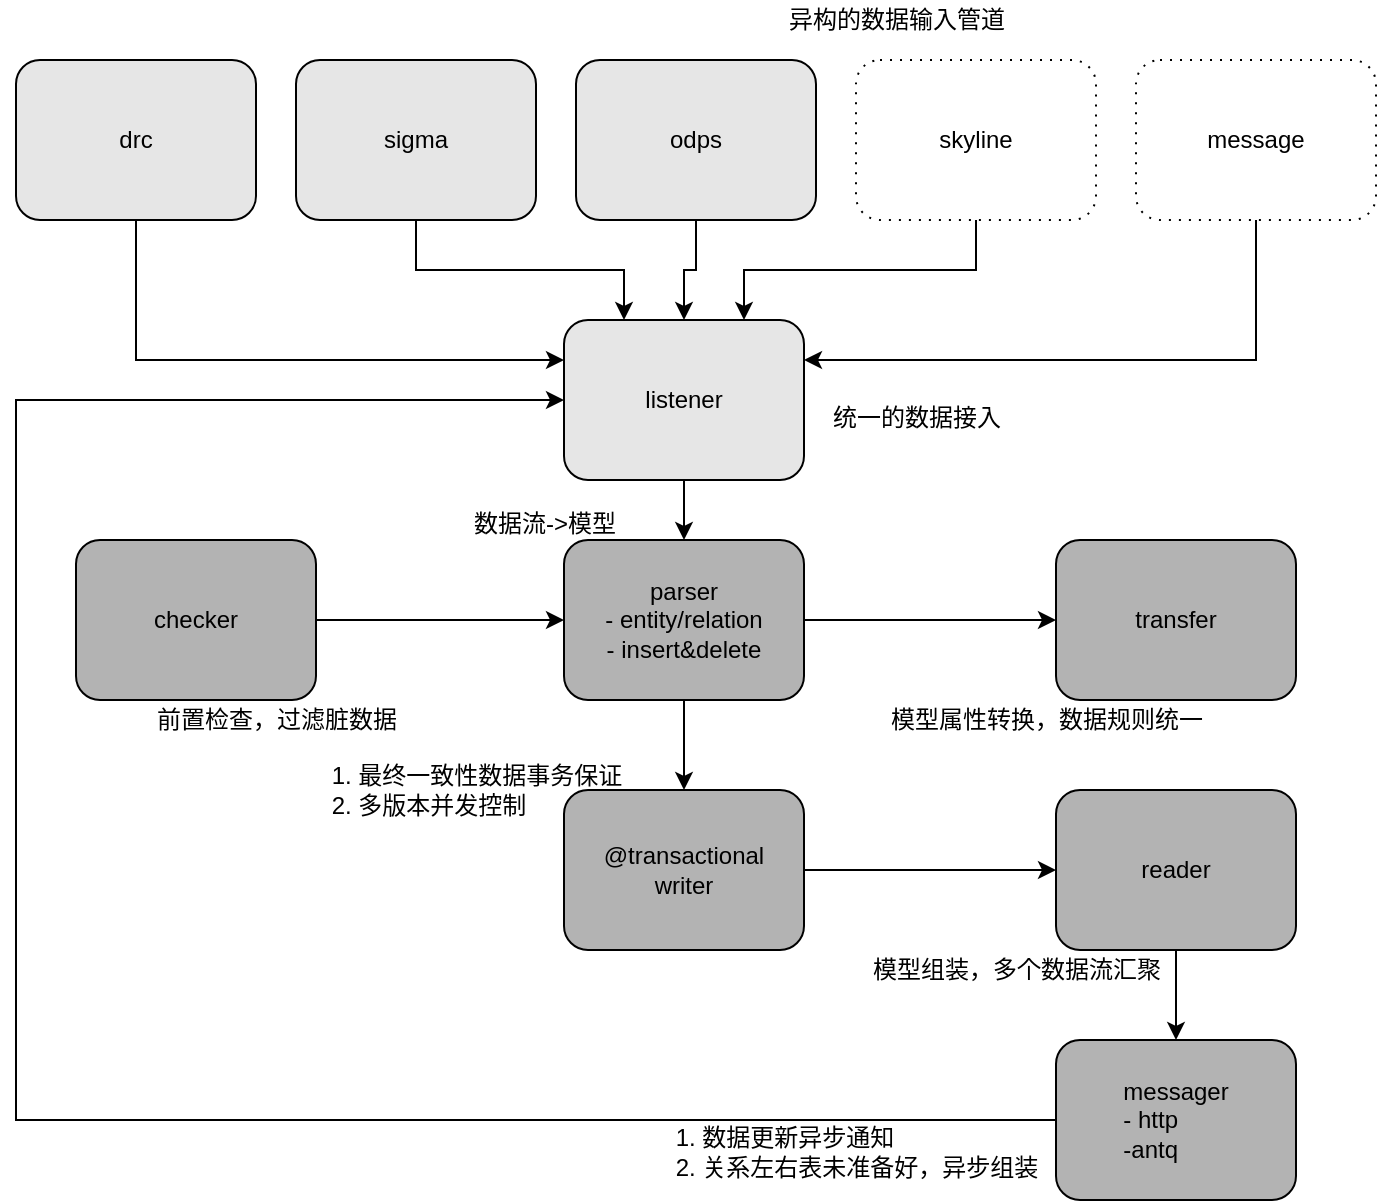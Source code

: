 <mxfile version="13.0.1" type="github">
  <diagram id="ZQzod_JJvu6OaYSUkLO6" name="Page-1">
    <mxGraphModel dx="1270" dy="691" grid="1" gridSize="10" guides="1" tooltips="1" connect="1" arrows="1" fold="1" page="1" pageScale="1" pageWidth="827" pageHeight="1169" math="0" shadow="0">
      <root>
        <mxCell id="0" />
        <mxCell id="1" parent="0" />
        <mxCell id="LsChUBPlLILq551XUqsl-18" style="edgeStyle=orthogonalEdgeStyle;rounded=0;orthogonalLoop=1;jettySize=auto;html=1;exitX=0.5;exitY=1;exitDx=0;exitDy=0;entryX=1;entryY=0.25;entryDx=0;entryDy=0;" edge="1" parent="1" source="LsChUBPlLILq551XUqsl-1" target="LsChUBPlLILq551XUqsl-6">
          <mxGeometry relative="1" as="geometry" />
        </mxCell>
        <mxCell id="LsChUBPlLILq551XUqsl-1" value="message" style="shape=ext;rounded=1;html=1;whiteSpace=wrap;dashed=1;dashPattern=1 4;" vertex="1" parent="1">
          <mxGeometry x="640" y="120" width="120" height="80" as="geometry" />
        </mxCell>
        <mxCell id="LsChUBPlLILq551XUqsl-17" style="edgeStyle=orthogonalEdgeStyle;rounded=0;orthogonalLoop=1;jettySize=auto;html=1;exitX=0.5;exitY=1;exitDx=0;exitDy=0;entryX=0.75;entryY=0;entryDx=0;entryDy=0;" edge="1" parent="1" source="LsChUBPlLILq551XUqsl-2" target="LsChUBPlLILq551XUqsl-6">
          <mxGeometry relative="1" as="geometry" />
        </mxCell>
        <mxCell id="LsChUBPlLILq551XUqsl-2" value="skyline" style="shape=ext;rounded=1;html=1;whiteSpace=wrap;dashed=1;dashPattern=1 4;" vertex="1" parent="1">
          <mxGeometry x="500" y="120" width="120" height="80" as="geometry" />
        </mxCell>
        <mxCell id="LsChUBPlLILq551XUqsl-16" style="edgeStyle=orthogonalEdgeStyle;rounded=0;orthogonalLoop=1;jettySize=auto;html=1;exitX=0.5;exitY=1;exitDx=0;exitDy=0;entryX=0.25;entryY=0;entryDx=0;entryDy=0;" edge="1" parent="1" source="LsChUBPlLILq551XUqsl-4" target="LsChUBPlLILq551XUqsl-6">
          <mxGeometry relative="1" as="geometry" />
        </mxCell>
        <mxCell id="LsChUBPlLILq551XUqsl-4" value="sigma" style="shape=ext;rounded=1;html=1;whiteSpace=wrap;fillColor=#E6E6E6;" vertex="1" parent="1">
          <mxGeometry x="220" y="120" width="120" height="80" as="geometry" />
        </mxCell>
        <mxCell id="LsChUBPlLILq551XUqsl-19" style="edgeStyle=orthogonalEdgeStyle;rounded=0;orthogonalLoop=1;jettySize=auto;html=1;exitX=0.5;exitY=1;exitDx=0;exitDy=0;entryX=0;entryY=0.25;entryDx=0;entryDy=0;" edge="1" parent="1" source="LsChUBPlLILq551XUqsl-5" target="LsChUBPlLILq551XUqsl-6">
          <mxGeometry relative="1" as="geometry" />
        </mxCell>
        <mxCell id="LsChUBPlLILq551XUqsl-5" value="drc" style="shape=ext;rounded=1;html=1;whiteSpace=wrap;fillColor=#E6E6E6;" vertex="1" parent="1">
          <mxGeometry x="80" y="120" width="120" height="80" as="geometry" />
        </mxCell>
        <mxCell id="LsChUBPlLILq551XUqsl-28" style="edgeStyle=orthogonalEdgeStyle;rounded=0;orthogonalLoop=1;jettySize=auto;html=1;exitX=0.5;exitY=1;exitDx=0;exitDy=0;entryX=0.5;entryY=0;entryDx=0;entryDy=0;fillColor=#B3B3B3;" edge="1" parent="1" source="LsChUBPlLILq551XUqsl-6" target="LsChUBPlLILq551XUqsl-7">
          <mxGeometry relative="1" as="geometry" />
        </mxCell>
        <mxCell id="LsChUBPlLILq551XUqsl-6" value="listener" style="shape=ext;rounded=1;html=1;whiteSpace=wrap;fillColor=#E6E6E6;" vertex="1" parent="1">
          <mxGeometry x="354" y="250" width="120" height="80" as="geometry" />
        </mxCell>
        <mxCell id="LsChUBPlLILq551XUqsl-22" style="edgeStyle=orthogonalEdgeStyle;rounded=0;orthogonalLoop=1;jettySize=auto;html=1;exitX=1;exitY=0.5;exitDx=0;exitDy=0;entryX=0;entryY=0.5;entryDx=0;entryDy=0;fillColor=#B3B3B3;" edge="1" parent="1" source="LsChUBPlLILq551XUqsl-7" target="LsChUBPlLILq551XUqsl-8">
          <mxGeometry relative="1" as="geometry" />
        </mxCell>
        <mxCell id="LsChUBPlLILq551XUqsl-23" style="edgeStyle=orthogonalEdgeStyle;rounded=0;orthogonalLoop=1;jettySize=auto;html=1;exitX=0.5;exitY=1;exitDx=0;exitDy=0;entryX=0.5;entryY=0;entryDx=0;entryDy=0;fillColor=#B3B3B3;" edge="1" parent="1" source="LsChUBPlLILq551XUqsl-7" target="LsChUBPlLILq551XUqsl-13">
          <mxGeometry relative="1" as="geometry" />
        </mxCell>
        <mxCell id="LsChUBPlLILq551XUqsl-7" value="parser&lt;br&gt;- entity/relation&lt;br&gt;- insert&amp;amp;delete" style="shape=ext;rounded=1;html=1;whiteSpace=wrap;fillColor=#B3B3B3;" vertex="1" parent="1">
          <mxGeometry x="354" y="360" width="120" height="80" as="geometry" />
        </mxCell>
        <mxCell id="LsChUBPlLILq551XUqsl-8" value="transfer" style="shape=ext;rounded=1;html=1;whiteSpace=wrap;fillColor=#B3B3B3;" vertex="1" parent="1">
          <mxGeometry x="600" y="360" width="120" height="80" as="geometry" />
        </mxCell>
        <mxCell id="LsChUBPlLILq551XUqsl-29" style="edgeStyle=orthogonalEdgeStyle;rounded=0;orthogonalLoop=1;jettySize=auto;html=1;exitX=0;exitY=0.5;exitDx=0;exitDy=0;entryX=0;entryY=0.5;entryDx=0;entryDy=0;" edge="1" parent="1" source="LsChUBPlLILq551XUqsl-11" target="LsChUBPlLILq551XUqsl-6">
          <mxGeometry relative="1" as="geometry">
            <Array as="points">
              <mxPoint x="80" y="650" />
              <mxPoint x="80" y="290" />
            </Array>
          </mxGeometry>
        </mxCell>
        <mxCell id="LsChUBPlLILq551XUqsl-11" value="messager&lt;br&gt;&lt;div style=&quot;text-align: left&quot;&gt;&lt;span&gt;- http&lt;/span&gt;&lt;/div&gt;&lt;div style=&quot;text-align: left&quot;&gt;&lt;span&gt;-antq&lt;/span&gt;&lt;/div&gt;" style="shape=ext;rounded=1;html=1;whiteSpace=wrap;fillColor=#B3B3B3;" vertex="1" parent="1">
          <mxGeometry x="600" y="610" width="120" height="80" as="geometry" />
        </mxCell>
        <mxCell id="LsChUBPlLILq551XUqsl-27" style="edgeStyle=orthogonalEdgeStyle;rounded=0;orthogonalLoop=1;jettySize=auto;html=1;exitX=1;exitY=0.5;exitDx=0;exitDy=0;fillColor=#B3B3B3;" edge="1" parent="1" source="LsChUBPlLILq551XUqsl-13" target="LsChUBPlLILq551XUqsl-20">
          <mxGeometry relative="1" as="geometry" />
        </mxCell>
        <mxCell id="LsChUBPlLILq551XUqsl-13" value="@transactional&lt;br&gt;writer" style="shape=ext;rounded=1;html=1;whiteSpace=wrap;fillColor=#B3B3B3;" vertex="1" parent="1">
          <mxGeometry x="354" y="485" width="120" height="80" as="geometry" />
        </mxCell>
        <mxCell id="LsChUBPlLILq551XUqsl-21" style="edgeStyle=orthogonalEdgeStyle;rounded=0;orthogonalLoop=1;jettySize=auto;html=1;exitX=1;exitY=0.5;exitDx=0;exitDy=0;entryX=0;entryY=0.5;entryDx=0;entryDy=0;fillColor=#B3B3B3;" edge="1" parent="1" source="LsChUBPlLILq551XUqsl-15" target="LsChUBPlLILq551XUqsl-7">
          <mxGeometry relative="1" as="geometry" />
        </mxCell>
        <mxCell id="LsChUBPlLILq551XUqsl-15" value="checker" style="shape=ext;rounded=1;html=1;whiteSpace=wrap;fillColor=#B3B3B3;" vertex="1" parent="1">
          <mxGeometry x="110" y="360" width="120" height="80" as="geometry" />
        </mxCell>
        <mxCell id="LsChUBPlLILq551XUqsl-26" style="edgeStyle=orthogonalEdgeStyle;rounded=0;orthogonalLoop=1;jettySize=auto;html=1;exitX=0.5;exitY=1;exitDx=0;exitDy=0;fillColor=#B3B3B3;" edge="1" parent="1" source="LsChUBPlLILq551XUqsl-20" target="LsChUBPlLILq551XUqsl-11">
          <mxGeometry relative="1" as="geometry" />
        </mxCell>
        <mxCell id="LsChUBPlLILq551XUqsl-20" value="reader" style="shape=ext;rounded=1;html=1;whiteSpace=wrap;fillColor=#B3B3B3;" vertex="1" parent="1">
          <mxGeometry x="600" y="485" width="120" height="80" as="geometry" />
        </mxCell>
        <mxCell id="LsChUBPlLILq551XUqsl-30" value="统一的数据接入" style="text;html=1;align=center;verticalAlign=middle;resizable=0;points=[];autosize=1;" vertex="1" parent="1">
          <mxGeometry x="480" y="289" width="100" height="20" as="geometry" />
        </mxCell>
        <mxCell id="LsChUBPlLILq551XUqsl-31" value="前置检查，过滤脏数据" style="text;html=1;align=center;verticalAlign=middle;resizable=0;points=[];autosize=1;" vertex="1" parent="1">
          <mxGeometry x="140" y="440" width="140" height="20" as="geometry" />
        </mxCell>
        <mxCell id="LsChUBPlLILq551XUqsl-32" value="模型属性转换，数据规则统一" style="text;html=1;align=center;verticalAlign=middle;resizable=0;points=[];autosize=1;" vertex="1" parent="1">
          <mxGeometry x="510" y="440" width="170" height="20" as="geometry" />
        </mxCell>
        <mxCell id="LsChUBPlLILq551XUqsl-33" value="数据流-&amp;gt;模型" style="text;html=1;align=center;verticalAlign=middle;resizable=0;points=[];autosize=1;" vertex="1" parent="1">
          <mxGeometry x="299" y="342" width="90" height="20" as="geometry" />
        </mxCell>
        <mxCell id="LsChUBPlLILq551XUqsl-34" value="&lt;div style=&quot;text-align: left&quot;&gt;&lt;span&gt;1. 最终一致性数据事务保证&lt;/span&gt;&lt;/div&gt;&lt;div style=&quot;text-align: left&quot;&gt;&lt;span&gt;2. 多版本并发控制&lt;/span&gt;&lt;/div&gt;" style="text;html=1;align=center;verticalAlign=middle;resizable=0;points=[];autosize=1;" vertex="1" parent="1">
          <mxGeometry x="230" y="470" width="160" height="30" as="geometry" />
        </mxCell>
        <mxCell id="LsChUBPlLILq551XUqsl-38" value="模型组装，多个数据流汇聚" style="text;html=1;align=center;verticalAlign=middle;resizable=0;points=[];autosize=1;" vertex="1" parent="1">
          <mxGeometry x="500" y="565" width="160" height="20" as="geometry" />
        </mxCell>
        <mxCell id="LsChUBPlLILq551XUqsl-39" value="&lt;div style=&quot;text-align: left&quot;&gt;&lt;span&gt;1. 数据更新异步通知&lt;/span&gt;&lt;/div&gt;&lt;div style=&quot;text-align: left&quot;&gt;&lt;span&gt;2. 关系左右表未准备好，异步组装&lt;/span&gt;&lt;/div&gt;" style="text;html=1;align=center;verticalAlign=middle;resizable=0;points=[];autosize=1;" vertex="1" parent="1">
          <mxGeometry x="400" y="651" width="200" height="30" as="geometry" />
        </mxCell>
        <mxCell id="LsChUBPlLILq551XUqsl-40" value="异构的数据输入管道" style="text;html=1;align=center;verticalAlign=middle;resizable=0;points=[];autosize=1;" vertex="1" parent="1">
          <mxGeometry x="460" y="90" width="120" height="20" as="geometry" />
        </mxCell>
        <mxCell id="LsChUBPlLILq551XUqsl-42" value="" style="edgeStyle=orthogonalEdgeStyle;rounded=0;orthogonalLoop=1;jettySize=auto;html=1;fillColor=#B3B3B3;" edge="1" parent="1" source="LsChUBPlLILq551XUqsl-41" target="LsChUBPlLILq551XUqsl-6">
          <mxGeometry relative="1" as="geometry" />
        </mxCell>
        <mxCell id="LsChUBPlLILq551XUqsl-41" value="odps" style="shape=ext;rounded=1;html=1;whiteSpace=wrap;fillColor=#E6E6E6;" vertex="1" parent="1">
          <mxGeometry x="360" y="120" width="120" height="80" as="geometry" />
        </mxCell>
      </root>
    </mxGraphModel>
  </diagram>
</mxfile>
